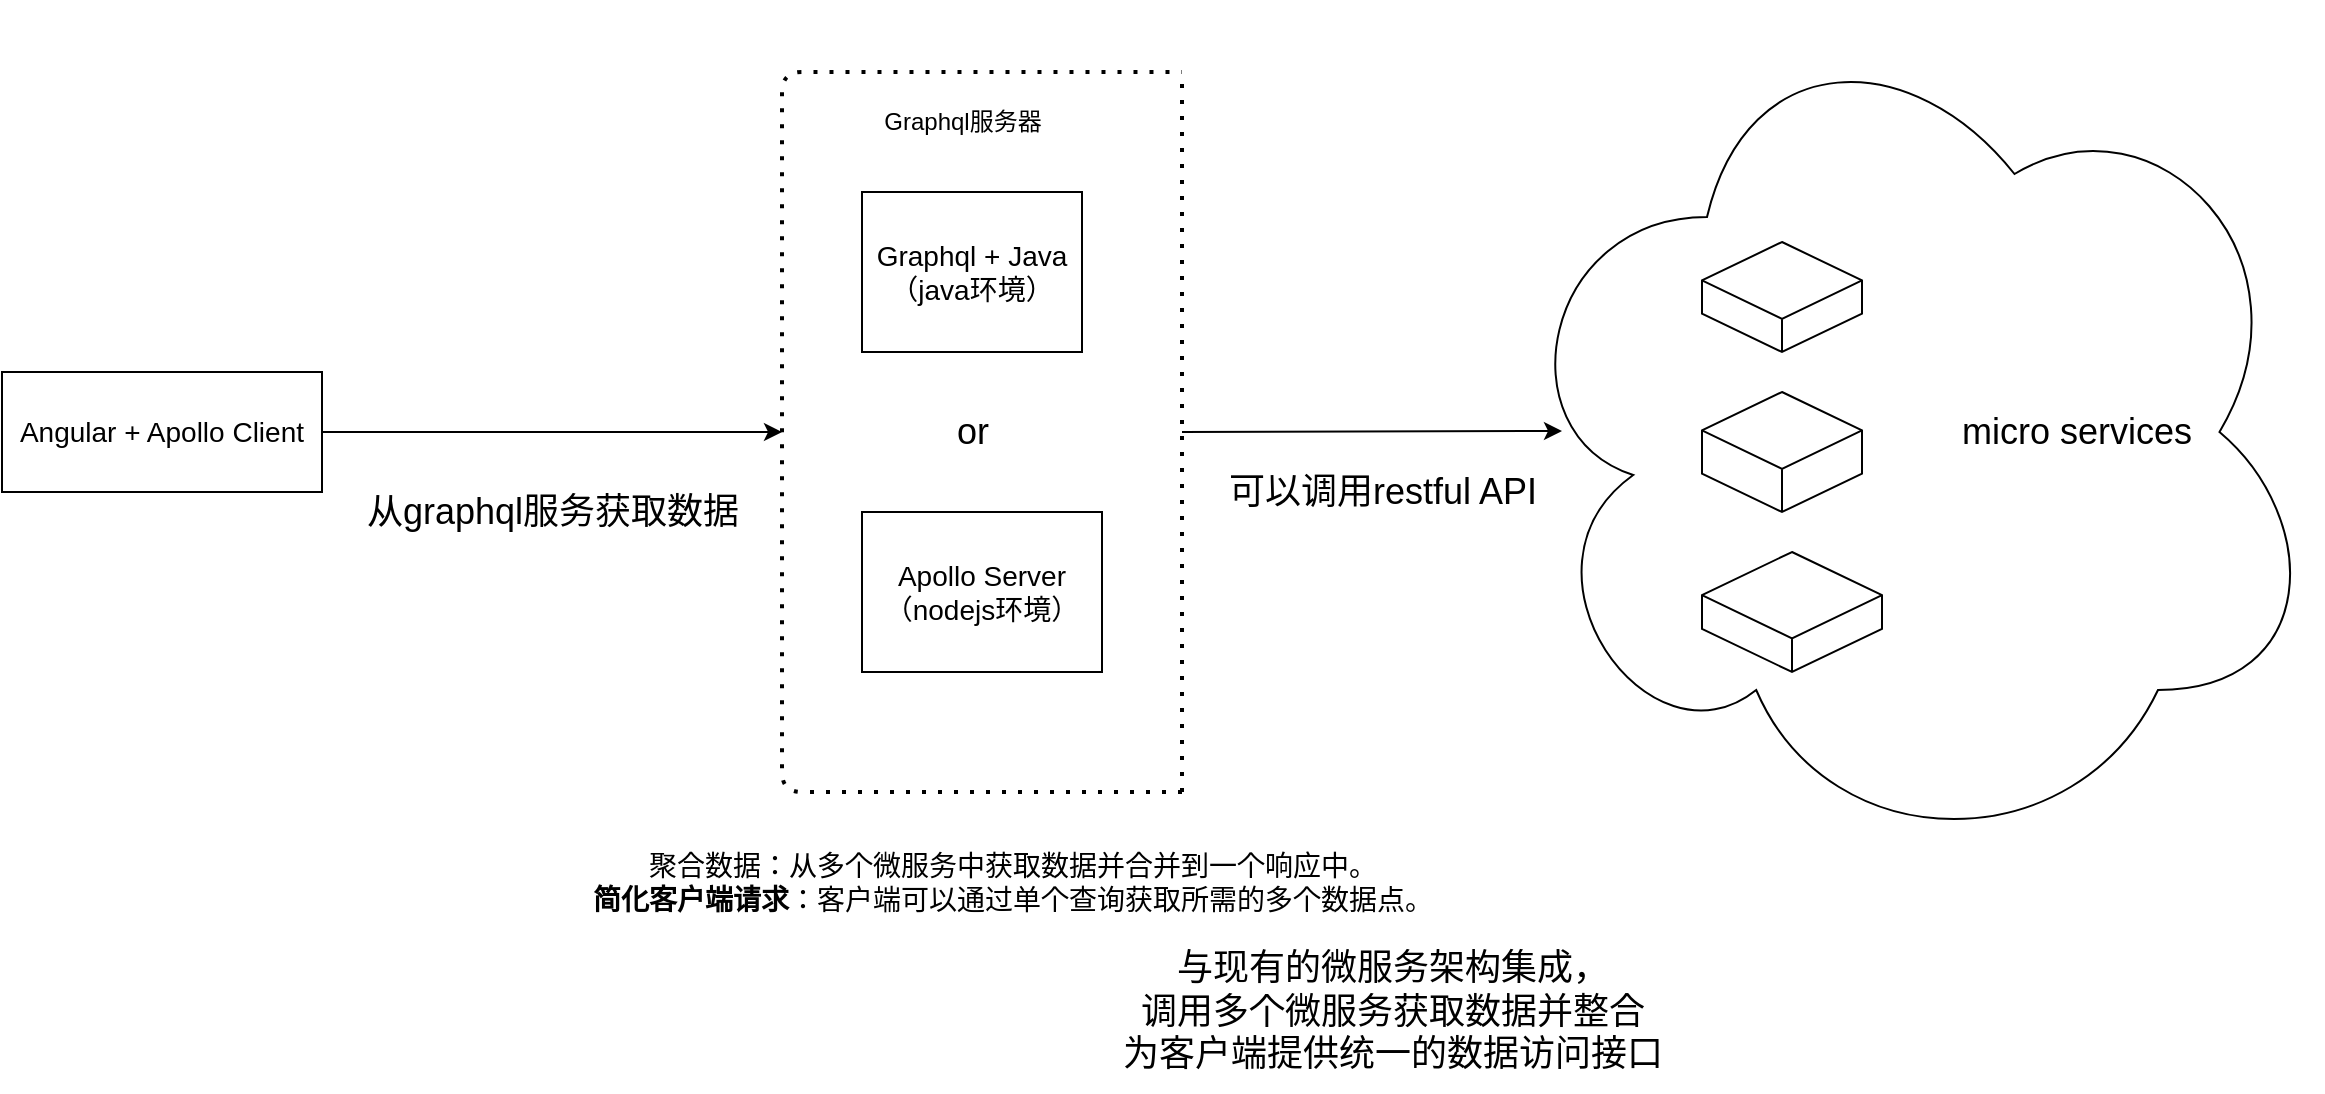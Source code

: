 <mxfile>
    <diagram id="4Y0q6MBHiolm18fu74jQ" name="第 1 页">
        <mxGraphModel dx="1172" dy="626" grid="1" gridSize="10" guides="1" tooltips="1" connect="1" arrows="1" fold="1" page="1" pageScale="1" pageWidth="827" pageHeight="1169" math="0" shadow="0">
            <root>
                <mxCell id="0"/>
                <mxCell id="1" parent="0"/>
                <mxCell id="18" style="edgeStyle=none;html=1;fontSize=18;" parent="1" source="2" edge="1">
                    <mxGeometry relative="1" as="geometry">
                        <mxPoint x="400" y="220" as="targetPoint"/>
                    </mxGeometry>
                </mxCell>
                <mxCell id="2" value="&lt;font style=&quot;font-size: 14px;&quot;&gt;Angular + Apollo Client&lt;/font&gt;" style="whiteSpace=wrap;html=1;" parent="1" vertex="1">
                    <mxGeometry x="10" y="190" width="160" height="60" as="geometry"/>
                </mxCell>
                <mxCell id="3" value="&lt;font style=&quot;font-size: 14px;&quot;&gt;Apollo Server（nodejs环境）&lt;/font&gt;" style="whiteSpace=wrap;html=1;" parent="1" vertex="1">
                    <mxGeometry x="440" y="260" width="120" height="80" as="geometry"/>
                </mxCell>
                <mxCell id="5" value="&lt;font style=&quot;font-size: 14px;&quot;&gt;Graphql + Java （java环境）&lt;/font&gt;" style="whiteSpace=wrap;html=1;" parent="1" vertex="1">
                    <mxGeometry x="440" y="100" width="110" height="80" as="geometry"/>
                </mxCell>
                <mxCell id="6" value="&lt;font style=&quot;font-size: 18px;&quot;&gt;or&lt;/font&gt;" style="text;html=1;align=center;verticalAlign=middle;resizable=0;points=[];autosize=1;strokeColor=none;fillColor=none;" parent="1" vertex="1">
                    <mxGeometry x="475" y="200" width="40" height="40" as="geometry"/>
                </mxCell>
                <mxCell id="7" value="&lt;font style=&quot;font-size: 18px;&quot;&gt;&amp;nbsp; &amp;nbsp; &amp;nbsp; &amp;nbsp; &amp;nbsp; &amp;nbsp; &amp;nbsp; &amp;nbsp; &amp;nbsp; &amp;nbsp; &amp;nbsp; &amp;nbsp; &amp;nbsp; &amp;nbsp; &amp;nbsp; &amp;nbsp; &amp;nbsp;micro services&lt;/font&gt;" style="ellipse;shape=cloud;whiteSpace=wrap;html=1;" parent="1" vertex="1">
                    <mxGeometry x="760" y="5" width="410" height="430" as="geometry"/>
                </mxCell>
                <mxCell id="8" value="" style="html=1;whiteSpace=wrap;shape=isoCube2;backgroundOutline=1;isoAngle=15;" parent="1" vertex="1">
                    <mxGeometry x="860" y="125" width="80" height="55" as="geometry"/>
                </mxCell>
                <mxCell id="9" value="" style="html=1;whiteSpace=wrap;shape=isoCube2;backgroundOutline=1;isoAngle=15;" parent="1" vertex="1">
                    <mxGeometry x="860" y="200" width="80" height="60" as="geometry"/>
                </mxCell>
                <mxCell id="10" value="" style="html=1;whiteSpace=wrap;shape=isoCube2;backgroundOutline=1;isoAngle=15;" parent="1" vertex="1">
                    <mxGeometry x="860" y="280" width="90" height="60" as="geometry"/>
                </mxCell>
                <mxCell id="13" value="" style="endArrow=none;dashed=1;html=1;dashPattern=1 3;strokeWidth=2;fontSize=18;" parent="1" edge="1">
                    <mxGeometry width="50" height="50" relative="1" as="geometry">
                        <mxPoint x="600" y="400" as="sourcePoint"/>
                        <mxPoint x="600" y="40" as="targetPoint"/>
                        <Array as="points"/>
                    </mxGeometry>
                </mxCell>
                <mxCell id="14" value="" style="endArrow=none;dashed=1;html=1;dashPattern=1 3;strokeWidth=2;fontSize=18;" parent="1" edge="1">
                    <mxGeometry width="50" height="50" relative="1" as="geometry">
                        <mxPoint x="600" y="400" as="sourcePoint"/>
                        <mxPoint x="600" y="40" as="targetPoint"/>
                        <Array as="points">
                            <mxPoint x="400" y="400"/>
                            <mxPoint x="400" y="40"/>
                        </Array>
                    </mxGeometry>
                </mxCell>
                <mxCell id="19" value="从graphql服务获取数据" style="text;html=1;align=center;verticalAlign=middle;resizable=0;points=[];autosize=1;strokeColor=none;fillColor=none;fontSize=18;" parent="1" vertex="1">
                    <mxGeometry x="180" y="240" width="210" height="40" as="geometry"/>
                </mxCell>
                <mxCell id="20" value="与现有的微服务架构集成，&lt;br&gt;调用多个微服务获取数据并整合&lt;br&gt;为客户端提供统一的数据访问接口" style="text;html=1;align=center;verticalAlign=middle;resizable=0;points=[];autosize=1;strokeColor=none;fillColor=none;fontSize=18;" parent="1" vertex="1">
                    <mxGeometry x="560" y="470" width="290" height="80" as="geometry"/>
                </mxCell>
                <mxCell id="21" value="" style="endArrow=classic;html=1;fontSize=18;" parent="1" edge="1">
                    <mxGeometry width="50" height="50" relative="1" as="geometry">
                        <mxPoint x="600" y="220" as="sourcePoint"/>
                        <mxPoint x="790" y="219.5" as="targetPoint"/>
                        <Array as="points">
                            <mxPoint x="790" y="219.5"/>
                        </Array>
                    </mxGeometry>
                </mxCell>
                <mxCell id="22" value="可以调用restful API" style="text;html=1;align=center;verticalAlign=middle;resizable=0;points=[];autosize=1;strokeColor=none;fillColor=none;fontSize=18;" parent="1" vertex="1">
                    <mxGeometry x="610" y="230" width="180" height="40" as="geometry"/>
                </mxCell>
                <mxCell id="23" value="Graphql服务器" style="text;html=1;align=center;verticalAlign=middle;resizable=0;points=[];autosize=1;strokeColor=none;fillColor=none;" parent="1" vertex="1">
                    <mxGeometry x="440" y="50" width="100" height="30" as="geometry"/>
                </mxCell>
                <mxCell id="24" value="&lt;font style=&quot;font-size: 14px;&quot;&gt;&lt;font style=&quot;&quot;&gt;聚合数据：&lt;/font&gt;从多个微服务中获取数据并合并到一个响应中。&lt;br&gt;&lt;strong&gt;简化客户端请求&lt;/strong&gt;：客户端可以通过单个查询获取所需的多个数据点。&lt;/font&gt;" style="text;html=1;align=center;verticalAlign=middle;resizable=0;points=[];autosize=1;strokeColor=none;fillColor=none;" vertex="1" parent="1">
                    <mxGeometry x="295" y="420" width="440" height="50" as="geometry"/>
                </mxCell>
            </root>
        </mxGraphModel>
    </diagram>
</mxfile>